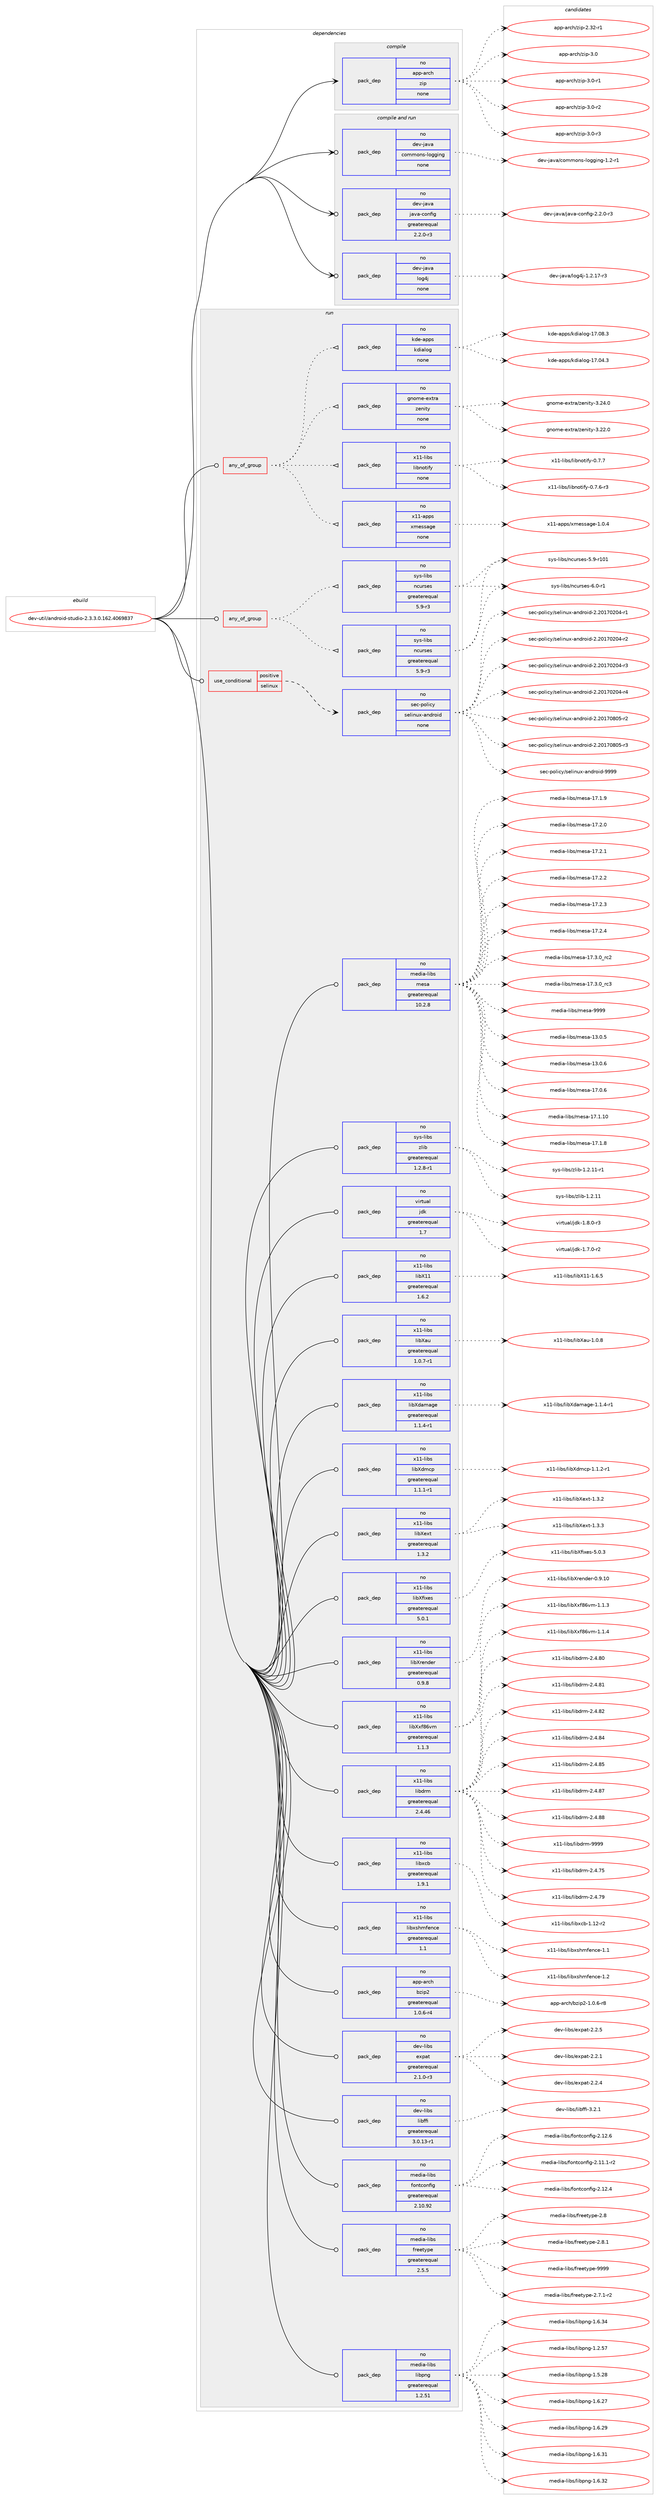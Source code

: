 digraph prolog {

# *************
# Graph options
# *************

newrank=true;
concentrate=true;
compound=true;
graph [rankdir=LR,fontname=Helvetica,fontsize=10,ranksep=1.5];#, ranksep=2.5, nodesep=0.2];
edge  [arrowhead=vee];
node  [fontname=Helvetica,fontsize=10];

# **********
# The ebuild
# **********

subgraph cluster_leftcol {
color=gray;
rank=same;
label=<<i>ebuild</i>>;
id [label="dev-util/android-studio-2.3.3.0.162.4069837", color=red, width=4, href="../dev-util/android-studio-2.3.3.0.162.4069837.svg"];
}

# ****************
# The dependencies
# ****************

subgraph cluster_midcol {
color=gray;
label=<<i>dependencies</i>>;
subgraph cluster_compile {
fillcolor="#eeeeee";
style=filled;
label=<<i>compile</i>>;
subgraph pack200093 {
dependency281475 [label=<<TABLE BORDER="0" CELLBORDER="1" CELLSPACING="0" CELLPADDING="4" WIDTH="220"><TR><TD ROWSPAN="6" CELLPADDING="30">pack_dep</TD></TR><TR><TD WIDTH="110">no</TD></TR><TR><TD>app-arch</TD></TR><TR><TD>zip</TD></TR><TR><TD>none</TD></TR><TR><TD></TD></TR></TABLE>>, shape=none, color=blue];
}
id:e -> dependency281475:w [weight=20,style="solid",arrowhead="vee"];
}
subgraph cluster_compileandrun {
fillcolor="#eeeeee";
style=filled;
label=<<i>compile and run</i>>;
subgraph pack200094 {
dependency281476 [label=<<TABLE BORDER="0" CELLBORDER="1" CELLSPACING="0" CELLPADDING="4" WIDTH="220"><TR><TD ROWSPAN="6" CELLPADDING="30">pack_dep</TD></TR><TR><TD WIDTH="110">no</TD></TR><TR><TD>dev-java</TD></TR><TR><TD>commons-logging</TD></TR><TR><TD>none</TD></TR><TR><TD></TD></TR></TABLE>>, shape=none, color=blue];
}
id:e -> dependency281476:w [weight=20,style="solid",arrowhead="odotvee"];
subgraph pack200095 {
dependency281477 [label=<<TABLE BORDER="0" CELLBORDER="1" CELLSPACING="0" CELLPADDING="4" WIDTH="220"><TR><TD ROWSPAN="6" CELLPADDING="30">pack_dep</TD></TR><TR><TD WIDTH="110">no</TD></TR><TR><TD>dev-java</TD></TR><TR><TD>java-config</TD></TR><TR><TD>greaterequal</TD></TR><TR><TD>2.2.0-r3</TD></TR></TABLE>>, shape=none, color=blue];
}
id:e -> dependency281477:w [weight=20,style="solid",arrowhead="odotvee"];
subgraph pack200096 {
dependency281478 [label=<<TABLE BORDER="0" CELLBORDER="1" CELLSPACING="0" CELLPADDING="4" WIDTH="220"><TR><TD ROWSPAN="6" CELLPADDING="30">pack_dep</TD></TR><TR><TD WIDTH="110">no</TD></TR><TR><TD>dev-java</TD></TR><TR><TD>log4j</TD></TR><TR><TD>none</TD></TR><TR><TD></TD></TR></TABLE>>, shape=none, color=blue];
}
id:e -> dependency281478:w [weight=20,style="solid",arrowhead="odotvee"];
}
subgraph cluster_run {
fillcolor="#eeeeee";
style=filled;
label=<<i>run</i>>;
subgraph any4141 {
dependency281479 [label=<<TABLE BORDER="0" CELLBORDER="1" CELLSPACING="0" CELLPADDING="4"><TR><TD CELLPADDING="10">any_of_group</TD></TR></TABLE>>, shape=none, color=red];subgraph pack200097 {
dependency281480 [label=<<TABLE BORDER="0" CELLBORDER="1" CELLSPACING="0" CELLPADDING="4" WIDTH="220"><TR><TD ROWSPAN="6" CELLPADDING="30">pack_dep</TD></TR><TR><TD WIDTH="110">no</TD></TR><TR><TD>gnome-extra</TD></TR><TR><TD>zenity</TD></TR><TR><TD>none</TD></TR><TR><TD></TD></TR></TABLE>>, shape=none, color=blue];
}
dependency281479:e -> dependency281480:w [weight=20,style="dotted",arrowhead="oinv"];
subgraph pack200098 {
dependency281481 [label=<<TABLE BORDER="0" CELLBORDER="1" CELLSPACING="0" CELLPADDING="4" WIDTH="220"><TR><TD ROWSPAN="6" CELLPADDING="30">pack_dep</TD></TR><TR><TD WIDTH="110">no</TD></TR><TR><TD>kde-apps</TD></TR><TR><TD>kdialog</TD></TR><TR><TD>none</TD></TR><TR><TD></TD></TR></TABLE>>, shape=none, color=blue];
}
dependency281479:e -> dependency281481:w [weight=20,style="dotted",arrowhead="oinv"];
subgraph pack200099 {
dependency281482 [label=<<TABLE BORDER="0" CELLBORDER="1" CELLSPACING="0" CELLPADDING="4" WIDTH="220"><TR><TD ROWSPAN="6" CELLPADDING="30">pack_dep</TD></TR><TR><TD WIDTH="110">no</TD></TR><TR><TD>x11-apps</TD></TR><TR><TD>xmessage</TD></TR><TR><TD>none</TD></TR><TR><TD></TD></TR></TABLE>>, shape=none, color=blue];
}
dependency281479:e -> dependency281482:w [weight=20,style="dotted",arrowhead="oinv"];
subgraph pack200100 {
dependency281483 [label=<<TABLE BORDER="0" CELLBORDER="1" CELLSPACING="0" CELLPADDING="4" WIDTH="220"><TR><TD ROWSPAN="6" CELLPADDING="30">pack_dep</TD></TR><TR><TD WIDTH="110">no</TD></TR><TR><TD>x11-libs</TD></TR><TR><TD>libnotify</TD></TR><TR><TD>none</TD></TR><TR><TD></TD></TR></TABLE>>, shape=none, color=blue];
}
dependency281479:e -> dependency281483:w [weight=20,style="dotted",arrowhead="oinv"];
}
id:e -> dependency281479:w [weight=20,style="solid",arrowhead="odot"];
subgraph any4142 {
dependency281484 [label=<<TABLE BORDER="0" CELLBORDER="1" CELLSPACING="0" CELLPADDING="4"><TR><TD CELLPADDING="10">any_of_group</TD></TR></TABLE>>, shape=none, color=red];subgraph pack200101 {
dependency281485 [label=<<TABLE BORDER="0" CELLBORDER="1" CELLSPACING="0" CELLPADDING="4" WIDTH="220"><TR><TD ROWSPAN="6" CELLPADDING="30">pack_dep</TD></TR><TR><TD WIDTH="110">no</TD></TR><TR><TD>sys-libs</TD></TR><TR><TD>ncurses</TD></TR><TR><TD>greaterequal</TD></TR><TR><TD>5.9-r3</TD></TR></TABLE>>, shape=none, color=blue];
}
dependency281484:e -> dependency281485:w [weight=20,style="dotted",arrowhead="oinv"];
subgraph pack200102 {
dependency281486 [label=<<TABLE BORDER="0" CELLBORDER="1" CELLSPACING="0" CELLPADDING="4" WIDTH="220"><TR><TD ROWSPAN="6" CELLPADDING="30">pack_dep</TD></TR><TR><TD WIDTH="110">no</TD></TR><TR><TD>sys-libs</TD></TR><TR><TD>ncurses</TD></TR><TR><TD>greaterequal</TD></TR><TR><TD>5.9-r3</TD></TR></TABLE>>, shape=none, color=blue];
}
dependency281484:e -> dependency281486:w [weight=20,style="dotted",arrowhead="oinv"];
}
id:e -> dependency281484:w [weight=20,style="solid",arrowhead="odot"];
subgraph cond77193 {
dependency281487 [label=<<TABLE BORDER="0" CELLBORDER="1" CELLSPACING="0" CELLPADDING="4"><TR><TD ROWSPAN="3" CELLPADDING="10">use_conditional</TD></TR><TR><TD>positive</TD></TR><TR><TD>selinux</TD></TR></TABLE>>, shape=none, color=red];
subgraph pack200103 {
dependency281488 [label=<<TABLE BORDER="0" CELLBORDER="1" CELLSPACING="0" CELLPADDING="4" WIDTH="220"><TR><TD ROWSPAN="6" CELLPADDING="30">pack_dep</TD></TR><TR><TD WIDTH="110">no</TD></TR><TR><TD>sec-policy</TD></TR><TR><TD>selinux-android</TD></TR><TR><TD>none</TD></TR><TR><TD></TD></TR></TABLE>>, shape=none, color=blue];
}
dependency281487:e -> dependency281488:w [weight=20,style="dashed",arrowhead="vee"];
}
id:e -> dependency281487:w [weight=20,style="solid",arrowhead="odot"];
subgraph pack200104 {
dependency281489 [label=<<TABLE BORDER="0" CELLBORDER="1" CELLSPACING="0" CELLPADDING="4" WIDTH="220"><TR><TD ROWSPAN="6" CELLPADDING="30">pack_dep</TD></TR><TR><TD WIDTH="110">no</TD></TR><TR><TD>app-arch</TD></TR><TR><TD>bzip2</TD></TR><TR><TD>greaterequal</TD></TR><TR><TD>1.0.6-r4</TD></TR></TABLE>>, shape=none, color=blue];
}
id:e -> dependency281489:w [weight=20,style="solid",arrowhead="odot"];
subgraph pack200105 {
dependency281490 [label=<<TABLE BORDER="0" CELLBORDER="1" CELLSPACING="0" CELLPADDING="4" WIDTH="220"><TR><TD ROWSPAN="6" CELLPADDING="30">pack_dep</TD></TR><TR><TD WIDTH="110">no</TD></TR><TR><TD>dev-libs</TD></TR><TR><TD>expat</TD></TR><TR><TD>greaterequal</TD></TR><TR><TD>2.1.0-r3</TD></TR></TABLE>>, shape=none, color=blue];
}
id:e -> dependency281490:w [weight=20,style="solid",arrowhead="odot"];
subgraph pack200106 {
dependency281491 [label=<<TABLE BORDER="0" CELLBORDER="1" CELLSPACING="0" CELLPADDING="4" WIDTH="220"><TR><TD ROWSPAN="6" CELLPADDING="30">pack_dep</TD></TR><TR><TD WIDTH="110">no</TD></TR><TR><TD>dev-libs</TD></TR><TR><TD>libffi</TD></TR><TR><TD>greaterequal</TD></TR><TR><TD>3.0.13-r1</TD></TR></TABLE>>, shape=none, color=blue];
}
id:e -> dependency281491:w [weight=20,style="solid",arrowhead="odot"];
subgraph pack200107 {
dependency281492 [label=<<TABLE BORDER="0" CELLBORDER="1" CELLSPACING="0" CELLPADDING="4" WIDTH="220"><TR><TD ROWSPAN="6" CELLPADDING="30">pack_dep</TD></TR><TR><TD WIDTH="110">no</TD></TR><TR><TD>media-libs</TD></TR><TR><TD>fontconfig</TD></TR><TR><TD>greaterequal</TD></TR><TR><TD>2.10.92</TD></TR></TABLE>>, shape=none, color=blue];
}
id:e -> dependency281492:w [weight=20,style="solid",arrowhead="odot"];
subgraph pack200108 {
dependency281493 [label=<<TABLE BORDER="0" CELLBORDER="1" CELLSPACING="0" CELLPADDING="4" WIDTH="220"><TR><TD ROWSPAN="6" CELLPADDING="30">pack_dep</TD></TR><TR><TD WIDTH="110">no</TD></TR><TR><TD>media-libs</TD></TR><TR><TD>freetype</TD></TR><TR><TD>greaterequal</TD></TR><TR><TD>2.5.5</TD></TR></TABLE>>, shape=none, color=blue];
}
id:e -> dependency281493:w [weight=20,style="solid",arrowhead="odot"];
subgraph pack200109 {
dependency281494 [label=<<TABLE BORDER="0" CELLBORDER="1" CELLSPACING="0" CELLPADDING="4" WIDTH="220"><TR><TD ROWSPAN="6" CELLPADDING="30">pack_dep</TD></TR><TR><TD WIDTH="110">no</TD></TR><TR><TD>media-libs</TD></TR><TR><TD>libpng</TD></TR><TR><TD>greaterequal</TD></TR><TR><TD>1.2.51</TD></TR></TABLE>>, shape=none, color=blue];
}
id:e -> dependency281494:w [weight=20,style="solid",arrowhead="odot"];
subgraph pack200110 {
dependency281495 [label=<<TABLE BORDER="0" CELLBORDER="1" CELLSPACING="0" CELLPADDING="4" WIDTH="220"><TR><TD ROWSPAN="6" CELLPADDING="30">pack_dep</TD></TR><TR><TD WIDTH="110">no</TD></TR><TR><TD>media-libs</TD></TR><TR><TD>mesa</TD></TR><TR><TD>greaterequal</TD></TR><TR><TD>10.2.8</TD></TR></TABLE>>, shape=none, color=blue];
}
id:e -> dependency281495:w [weight=20,style="solid",arrowhead="odot"];
subgraph pack200111 {
dependency281496 [label=<<TABLE BORDER="0" CELLBORDER="1" CELLSPACING="0" CELLPADDING="4" WIDTH="220"><TR><TD ROWSPAN="6" CELLPADDING="30">pack_dep</TD></TR><TR><TD WIDTH="110">no</TD></TR><TR><TD>sys-libs</TD></TR><TR><TD>zlib</TD></TR><TR><TD>greaterequal</TD></TR><TR><TD>1.2.8-r1</TD></TR></TABLE>>, shape=none, color=blue];
}
id:e -> dependency281496:w [weight=20,style="solid",arrowhead="odot"];
subgraph pack200112 {
dependency281497 [label=<<TABLE BORDER="0" CELLBORDER="1" CELLSPACING="0" CELLPADDING="4" WIDTH="220"><TR><TD ROWSPAN="6" CELLPADDING="30">pack_dep</TD></TR><TR><TD WIDTH="110">no</TD></TR><TR><TD>virtual</TD></TR><TR><TD>jdk</TD></TR><TR><TD>greaterequal</TD></TR><TR><TD>1.7</TD></TR></TABLE>>, shape=none, color=blue];
}
id:e -> dependency281497:w [weight=20,style="solid",arrowhead="odot"];
subgraph pack200113 {
dependency281498 [label=<<TABLE BORDER="0" CELLBORDER="1" CELLSPACING="0" CELLPADDING="4" WIDTH="220"><TR><TD ROWSPAN="6" CELLPADDING="30">pack_dep</TD></TR><TR><TD WIDTH="110">no</TD></TR><TR><TD>x11-libs</TD></TR><TR><TD>libX11</TD></TR><TR><TD>greaterequal</TD></TR><TR><TD>1.6.2</TD></TR></TABLE>>, shape=none, color=blue];
}
id:e -> dependency281498:w [weight=20,style="solid",arrowhead="odot"];
subgraph pack200114 {
dependency281499 [label=<<TABLE BORDER="0" CELLBORDER="1" CELLSPACING="0" CELLPADDING="4" WIDTH="220"><TR><TD ROWSPAN="6" CELLPADDING="30">pack_dep</TD></TR><TR><TD WIDTH="110">no</TD></TR><TR><TD>x11-libs</TD></TR><TR><TD>libXau</TD></TR><TR><TD>greaterequal</TD></TR><TR><TD>1.0.7-r1</TD></TR></TABLE>>, shape=none, color=blue];
}
id:e -> dependency281499:w [weight=20,style="solid",arrowhead="odot"];
subgraph pack200115 {
dependency281500 [label=<<TABLE BORDER="0" CELLBORDER="1" CELLSPACING="0" CELLPADDING="4" WIDTH="220"><TR><TD ROWSPAN="6" CELLPADDING="30">pack_dep</TD></TR><TR><TD WIDTH="110">no</TD></TR><TR><TD>x11-libs</TD></TR><TR><TD>libXdamage</TD></TR><TR><TD>greaterequal</TD></TR><TR><TD>1.1.4-r1</TD></TR></TABLE>>, shape=none, color=blue];
}
id:e -> dependency281500:w [weight=20,style="solid",arrowhead="odot"];
subgraph pack200116 {
dependency281501 [label=<<TABLE BORDER="0" CELLBORDER="1" CELLSPACING="0" CELLPADDING="4" WIDTH="220"><TR><TD ROWSPAN="6" CELLPADDING="30">pack_dep</TD></TR><TR><TD WIDTH="110">no</TD></TR><TR><TD>x11-libs</TD></TR><TR><TD>libXdmcp</TD></TR><TR><TD>greaterequal</TD></TR><TR><TD>1.1.1-r1</TD></TR></TABLE>>, shape=none, color=blue];
}
id:e -> dependency281501:w [weight=20,style="solid",arrowhead="odot"];
subgraph pack200117 {
dependency281502 [label=<<TABLE BORDER="0" CELLBORDER="1" CELLSPACING="0" CELLPADDING="4" WIDTH="220"><TR><TD ROWSPAN="6" CELLPADDING="30">pack_dep</TD></TR><TR><TD WIDTH="110">no</TD></TR><TR><TD>x11-libs</TD></TR><TR><TD>libXext</TD></TR><TR><TD>greaterequal</TD></TR><TR><TD>1.3.2</TD></TR></TABLE>>, shape=none, color=blue];
}
id:e -> dependency281502:w [weight=20,style="solid",arrowhead="odot"];
subgraph pack200118 {
dependency281503 [label=<<TABLE BORDER="0" CELLBORDER="1" CELLSPACING="0" CELLPADDING="4" WIDTH="220"><TR><TD ROWSPAN="6" CELLPADDING="30">pack_dep</TD></TR><TR><TD WIDTH="110">no</TD></TR><TR><TD>x11-libs</TD></TR><TR><TD>libXfixes</TD></TR><TR><TD>greaterequal</TD></TR><TR><TD>5.0.1</TD></TR></TABLE>>, shape=none, color=blue];
}
id:e -> dependency281503:w [weight=20,style="solid",arrowhead="odot"];
subgraph pack200119 {
dependency281504 [label=<<TABLE BORDER="0" CELLBORDER="1" CELLSPACING="0" CELLPADDING="4" WIDTH="220"><TR><TD ROWSPAN="6" CELLPADDING="30">pack_dep</TD></TR><TR><TD WIDTH="110">no</TD></TR><TR><TD>x11-libs</TD></TR><TR><TD>libXrender</TD></TR><TR><TD>greaterequal</TD></TR><TR><TD>0.9.8</TD></TR></TABLE>>, shape=none, color=blue];
}
id:e -> dependency281504:w [weight=20,style="solid",arrowhead="odot"];
subgraph pack200120 {
dependency281505 [label=<<TABLE BORDER="0" CELLBORDER="1" CELLSPACING="0" CELLPADDING="4" WIDTH="220"><TR><TD ROWSPAN="6" CELLPADDING="30">pack_dep</TD></TR><TR><TD WIDTH="110">no</TD></TR><TR><TD>x11-libs</TD></TR><TR><TD>libXxf86vm</TD></TR><TR><TD>greaterequal</TD></TR><TR><TD>1.1.3</TD></TR></TABLE>>, shape=none, color=blue];
}
id:e -> dependency281505:w [weight=20,style="solid",arrowhead="odot"];
subgraph pack200121 {
dependency281506 [label=<<TABLE BORDER="0" CELLBORDER="1" CELLSPACING="0" CELLPADDING="4" WIDTH="220"><TR><TD ROWSPAN="6" CELLPADDING="30">pack_dep</TD></TR><TR><TD WIDTH="110">no</TD></TR><TR><TD>x11-libs</TD></TR><TR><TD>libdrm</TD></TR><TR><TD>greaterequal</TD></TR><TR><TD>2.4.46</TD></TR></TABLE>>, shape=none, color=blue];
}
id:e -> dependency281506:w [weight=20,style="solid",arrowhead="odot"];
subgraph pack200122 {
dependency281507 [label=<<TABLE BORDER="0" CELLBORDER="1" CELLSPACING="0" CELLPADDING="4" WIDTH="220"><TR><TD ROWSPAN="6" CELLPADDING="30">pack_dep</TD></TR><TR><TD WIDTH="110">no</TD></TR><TR><TD>x11-libs</TD></TR><TR><TD>libxcb</TD></TR><TR><TD>greaterequal</TD></TR><TR><TD>1.9.1</TD></TR></TABLE>>, shape=none, color=blue];
}
id:e -> dependency281507:w [weight=20,style="solid",arrowhead="odot"];
subgraph pack200123 {
dependency281508 [label=<<TABLE BORDER="0" CELLBORDER="1" CELLSPACING="0" CELLPADDING="4" WIDTH="220"><TR><TD ROWSPAN="6" CELLPADDING="30">pack_dep</TD></TR><TR><TD WIDTH="110">no</TD></TR><TR><TD>x11-libs</TD></TR><TR><TD>libxshmfence</TD></TR><TR><TD>greaterequal</TD></TR><TR><TD>1.1</TD></TR></TABLE>>, shape=none, color=blue];
}
id:e -> dependency281508:w [weight=20,style="solid",arrowhead="odot"];
}
}

# **************
# The candidates
# **************

subgraph cluster_choices {
rank=same;
color=gray;
label=<<i>candidates</i>>;

subgraph choice200093 {
color=black;
nodesep=1;
choice971121124597114991044712210511245504651504511449 [label="app-arch/zip-2.32-r1", color=red, width=4,href="../app-arch/zip-2.32-r1.svg"];
choice971121124597114991044712210511245514648 [label="app-arch/zip-3.0", color=red, width=4,href="../app-arch/zip-3.0.svg"];
choice9711211245971149910447122105112455146484511449 [label="app-arch/zip-3.0-r1", color=red, width=4,href="../app-arch/zip-3.0-r1.svg"];
choice9711211245971149910447122105112455146484511450 [label="app-arch/zip-3.0-r2", color=red, width=4,href="../app-arch/zip-3.0-r2.svg"];
choice9711211245971149910447122105112455146484511451 [label="app-arch/zip-3.0-r3", color=red, width=4,href="../app-arch/zip-3.0-r3.svg"];
dependency281475:e -> choice971121124597114991044712210511245504651504511449:w [style=dotted,weight="100"];
dependency281475:e -> choice971121124597114991044712210511245514648:w [style=dotted,weight="100"];
dependency281475:e -> choice9711211245971149910447122105112455146484511449:w [style=dotted,weight="100"];
dependency281475:e -> choice9711211245971149910447122105112455146484511450:w [style=dotted,weight="100"];
dependency281475:e -> choice9711211245971149910447122105112455146484511451:w [style=dotted,weight="100"];
}
subgraph choice200094 {
color=black;
nodesep=1;
choice100101118451069711897479911110910911111011545108111103103105110103454946504511449 [label="dev-java/commons-logging-1.2-r1", color=red, width=4,href="../dev-java/commons-logging-1.2-r1.svg"];
dependency281476:e -> choice100101118451069711897479911110910911111011545108111103103105110103454946504511449:w [style=dotted,weight="100"];
}
subgraph choice200095 {
color=black;
nodesep=1;
choice10010111845106971189747106971189745991111101021051034550465046484511451 [label="dev-java/java-config-2.2.0-r3", color=red, width=4,href="../dev-java/java-config-2.2.0-r3.svg"];
dependency281477:e -> choice10010111845106971189747106971189745991111101021051034550465046484511451:w [style=dotted,weight="100"];
}
subgraph choice200096 {
color=black;
nodesep=1;
choice1001011184510697118974710811110352106454946504649554511451 [label="dev-java/log4j-1.2.17-r3", color=red, width=4,href="../dev-java/log4j-1.2.17-r3.svg"];
dependency281478:e -> choice1001011184510697118974710811110352106454946504649554511451:w [style=dotted,weight="100"];
}
subgraph choice200097 {
color=black;
nodesep=1;
choice10311011110910145101120116114974712210111010511612145514650504648 [label="gnome-extra/zenity-3.22.0", color=red, width=4,href="../gnome-extra/zenity-3.22.0.svg"];
choice10311011110910145101120116114974712210111010511612145514650524648 [label="gnome-extra/zenity-3.24.0", color=red, width=4,href="../gnome-extra/zenity-3.24.0.svg"];
dependency281480:e -> choice10311011110910145101120116114974712210111010511612145514650504648:w [style=dotted,weight="100"];
dependency281480:e -> choice10311011110910145101120116114974712210111010511612145514650524648:w [style=dotted,weight="100"];
}
subgraph choice200098 {
color=black;
nodesep=1;
choice107100101459711211211547107100105971081111034549554648524651 [label="kde-apps/kdialog-17.04.3", color=red, width=4,href="../kde-apps/kdialog-17.04.3.svg"];
choice107100101459711211211547107100105971081111034549554648564651 [label="kde-apps/kdialog-17.08.3", color=red, width=4,href="../kde-apps/kdialog-17.08.3.svg"];
dependency281481:e -> choice107100101459711211211547107100105971081111034549554648524651:w [style=dotted,weight="100"];
dependency281481:e -> choice107100101459711211211547107100105971081111034549554648564651:w [style=dotted,weight="100"];
}
subgraph choice200099 {
color=black;
nodesep=1;
choice120494945971121121154712010910111511597103101454946484652 [label="x11-apps/xmessage-1.0.4", color=red, width=4,href="../x11-apps/xmessage-1.0.4.svg"];
dependency281482:e -> choice120494945971121121154712010910111511597103101454946484652:w [style=dotted,weight="100"];
}
subgraph choice200100 {
color=black;
nodesep=1;
choice1204949451081059811547108105981101111161051021214548465546544511451 [label="x11-libs/libnotify-0.7.6-r3", color=red, width=4,href="../x11-libs/libnotify-0.7.6-r3.svg"];
choice120494945108105981154710810598110111116105102121454846554655 [label="x11-libs/libnotify-0.7.7", color=red, width=4,href="../x11-libs/libnotify-0.7.7.svg"];
dependency281483:e -> choice1204949451081059811547108105981101111161051021214548465546544511451:w [style=dotted,weight="100"];
dependency281483:e -> choice120494945108105981154710810598110111116105102121454846554655:w [style=dotted,weight="100"];
}
subgraph choice200101 {
color=black;
nodesep=1;
choice115121115451081059811547110991171141151011154553465745114494849 [label="sys-libs/ncurses-5.9-r101", color=red, width=4,href="../sys-libs/ncurses-5.9-r101.svg"];
choice11512111545108105981154711099117114115101115455446484511449 [label="sys-libs/ncurses-6.0-r1", color=red, width=4,href="../sys-libs/ncurses-6.0-r1.svg"];
dependency281485:e -> choice115121115451081059811547110991171141151011154553465745114494849:w [style=dotted,weight="100"];
dependency281485:e -> choice11512111545108105981154711099117114115101115455446484511449:w [style=dotted,weight="100"];
}
subgraph choice200102 {
color=black;
nodesep=1;
choice115121115451081059811547110991171141151011154553465745114494849 [label="sys-libs/ncurses-5.9-r101", color=red, width=4,href="../sys-libs/ncurses-5.9-r101.svg"];
choice11512111545108105981154711099117114115101115455446484511449 [label="sys-libs/ncurses-6.0-r1", color=red, width=4,href="../sys-libs/ncurses-6.0-r1.svg"];
dependency281486:e -> choice115121115451081059811547110991171141151011154553465745114494849:w [style=dotted,weight="100"];
dependency281486:e -> choice11512111545108105981154711099117114115101115455446484511449:w [style=dotted,weight="100"];
}
subgraph choice200103 {
color=black;
nodesep=1;
choice11510199451121111081059912147115101108105110117120459711010011411110510045504650484955485048524511449 [label="sec-policy/selinux-android-2.20170204-r1", color=red, width=4,href="../sec-policy/selinux-android-2.20170204-r1.svg"];
choice11510199451121111081059912147115101108105110117120459711010011411110510045504650484955485048524511450 [label="sec-policy/selinux-android-2.20170204-r2", color=red, width=4,href="../sec-policy/selinux-android-2.20170204-r2.svg"];
choice11510199451121111081059912147115101108105110117120459711010011411110510045504650484955485048524511451 [label="sec-policy/selinux-android-2.20170204-r3", color=red, width=4,href="../sec-policy/selinux-android-2.20170204-r3.svg"];
choice11510199451121111081059912147115101108105110117120459711010011411110510045504650484955485048524511452 [label="sec-policy/selinux-android-2.20170204-r4", color=red, width=4,href="../sec-policy/selinux-android-2.20170204-r4.svg"];
choice11510199451121111081059912147115101108105110117120459711010011411110510045504650484955485648534511450 [label="sec-policy/selinux-android-2.20170805-r2", color=red, width=4,href="../sec-policy/selinux-android-2.20170805-r2.svg"];
choice11510199451121111081059912147115101108105110117120459711010011411110510045504650484955485648534511451 [label="sec-policy/selinux-android-2.20170805-r3", color=red, width=4,href="../sec-policy/selinux-android-2.20170805-r3.svg"];
choice1151019945112111108105991214711510110810511011712045971101001141111051004557575757 [label="sec-policy/selinux-android-9999", color=red, width=4,href="../sec-policy/selinux-android-9999.svg"];
dependency281488:e -> choice11510199451121111081059912147115101108105110117120459711010011411110510045504650484955485048524511449:w [style=dotted,weight="100"];
dependency281488:e -> choice11510199451121111081059912147115101108105110117120459711010011411110510045504650484955485048524511450:w [style=dotted,weight="100"];
dependency281488:e -> choice11510199451121111081059912147115101108105110117120459711010011411110510045504650484955485048524511451:w [style=dotted,weight="100"];
dependency281488:e -> choice11510199451121111081059912147115101108105110117120459711010011411110510045504650484955485048524511452:w [style=dotted,weight="100"];
dependency281488:e -> choice11510199451121111081059912147115101108105110117120459711010011411110510045504650484955485648534511450:w [style=dotted,weight="100"];
dependency281488:e -> choice11510199451121111081059912147115101108105110117120459711010011411110510045504650484955485648534511451:w [style=dotted,weight="100"];
dependency281488:e -> choice1151019945112111108105991214711510110810511011712045971101001141111051004557575757:w [style=dotted,weight="100"];
}
subgraph choice200104 {
color=black;
nodesep=1;
choice971121124597114991044798122105112504549464846544511456 [label="app-arch/bzip2-1.0.6-r8", color=red, width=4,href="../app-arch/bzip2-1.0.6-r8.svg"];
dependency281489:e -> choice971121124597114991044798122105112504549464846544511456:w [style=dotted,weight="100"];
}
subgraph choice200105 {
color=black;
nodesep=1;
choice10010111845108105981154710112011297116455046504649 [label="dev-libs/expat-2.2.1", color=red, width=4,href="../dev-libs/expat-2.2.1.svg"];
choice10010111845108105981154710112011297116455046504652 [label="dev-libs/expat-2.2.4", color=red, width=4,href="../dev-libs/expat-2.2.4.svg"];
choice10010111845108105981154710112011297116455046504653 [label="dev-libs/expat-2.2.5", color=red, width=4,href="../dev-libs/expat-2.2.5.svg"];
dependency281490:e -> choice10010111845108105981154710112011297116455046504649:w [style=dotted,weight="100"];
dependency281490:e -> choice10010111845108105981154710112011297116455046504652:w [style=dotted,weight="100"];
dependency281490:e -> choice10010111845108105981154710112011297116455046504653:w [style=dotted,weight="100"];
}
subgraph choice200106 {
color=black;
nodesep=1;
choice10010111845108105981154710810598102102105455146504649 [label="dev-libs/libffi-3.2.1", color=red, width=4,href="../dev-libs/libffi-3.2.1.svg"];
dependency281491:e -> choice10010111845108105981154710810598102102105455146504649:w [style=dotted,weight="100"];
}
subgraph choice200107 {
color=black;
nodesep=1;
choice1091011001059745108105981154710211111011699111110102105103455046494946494511450 [label="media-libs/fontconfig-2.11.1-r2", color=red, width=4,href="../media-libs/fontconfig-2.11.1-r2.svg"];
choice109101100105974510810598115471021111101169911111010210510345504649504652 [label="media-libs/fontconfig-2.12.4", color=red, width=4,href="../media-libs/fontconfig-2.12.4.svg"];
choice109101100105974510810598115471021111101169911111010210510345504649504654 [label="media-libs/fontconfig-2.12.6", color=red, width=4,href="../media-libs/fontconfig-2.12.6.svg"];
dependency281492:e -> choice1091011001059745108105981154710211111011699111110102105103455046494946494511450:w [style=dotted,weight="100"];
dependency281492:e -> choice109101100105974510810598115471021111101169911111010210510345504649504652:w [style=dotted,weight="100"];
dependency281492:e -> choice109101100105974510810598115471021111101169911111010210510345504649504654:w [style=dotted,weight="100"];
}
subgraph choice200108 {
color=black;
nodesep=1;
choice109101100105974510810598115471021141011011161211121014550465546494511450 [label="media-libs/freetype-2.7.1-r2", color=red, width=4,href="../media-libs/freetype-2.7.1-r2.svg"];
choice1091011001059745108105981154710211410110111612111210145504656 [label="media-libs/freetype-2.8", color=red, width=4,href="../media-libs/freetype-2.8.svg"];
choice10910110010597451081059811547102114101101116121112101455046564649 [label="media-libs/freetype-2.8.1", color=red, width=4,href="../media-libs/freetype-2.8.1.svg"];
choice109101100105974510810598115471021141011011161211121014557575757 [label="media-libs/freetype-9999", color=red, width=4,href="../media-libs/freetype-9999.svg"];
dependency281493:e -> choice109101100105974510810598115471021141011011161211121014550465546494511450:w [style=dotted,weight="100"];
dependency281493:e -> choice1091011001059745108105981154710211410110111612111210145504656:w [style=dotted,weight="100"];
dependency281493:e -> choice10910110010597451081059811547102114101101116121112101455046564649:w [style=dotted,weight="100"];
dependency281493:e -> choice109101100105974510810598115471021141011011161211121014557575757:w [style=dotted,weight="100"];
}
subgraph choice200109 {
color=black;
nodesep=1;
choice109101100105974510810598115471081059811211010345494650465355 [label="media-libs/libpng-1.2.57", color=red, width=4,href="../media-libs/libpng-1.2.57.svg"];
choice109101100105974510810598115471081059811211010345494653465056 [label="media-libs/libpng-1.5.28", color=red, width=4,href="../media-libs/libpng-1.5.28.svg"];
choice109101100105974510810598115471081059811211010345494654465055 [label="media-libs/libpng-1.6.27", color=red, width=4,href="../media-libs/libpng-1.6.27.svg"];
choice109101100105974510810598115471081059811211010345494654465057 [label="media-libs/libpng-1.6.29", color=red, width=4,href="../media-libs/libpng-1.6.29.svg"];
choice109101100105974510810598115471081059811211010345494654465149 [label="media-libs/libpng-1.6.31", color=red, width=4,href="../media-libs/libpng-1.6.31.svg"];
choice109101100105974510810598115471081059811211010345494654465150 [label="media-libs/libpng-1.6.32", color=red, width=4,href="../media-libs/libpng-1.6.32.svg"];
choice109101100105974510810598115471081059811211010345494654465152 [label="media-libs/libpng-1.6.34", color=red, width=4,href="../media-libs/libpng-1.6.34.svg"];
dependency281494:e -> choice109101100105974510810598115471081059811211010345494650465355:w [style=dotted,weight="100"];
dependency281494:e -> choice109101100105974510810598115471081059811211010345494653465056:w [style=dotted,weight="100"];
dependency281494:e -> choice109101100105974510810598115471081059811211010345494654465055:w [style=dotted,weight="100"];
dependency281494:e -> choice109101100105974510810598115471081059811211010345494654465057:w [style=dotted,weight="100"];
dependency281494:e -> choice109101100105974510810598115471081059811211010345494654465149:w [style=dotted,weight="100"];
dependency281494:e -> choice109101100105974510810598115471081059811211010345494654465150:w [style=dotted,weight="100"];
dependency281494:e -> choice109101100105974510810598115471081059811211010345494654465152:w [style=dotted,weight="100"];
}
subgraph choice200110 {
color=black;
nodesep=1;
choice109101100105974510810598115471091011159745495146484653 [label="media-libs/mesa-13.0.5", color=red, width=4,href="../media-libs/mesa-13.0.5.svg"];
choice109101100105974510810598115471091011159745495146484654 [label="media-libs/mesa-13.0.6", color=red, width=4,href="../media-libs/mesa-13.0.6.svg"];
choice109101100105974510810598115471091011159745495546484654 [label="media-libs/mesa-17.0.6", color=red, width=4,href="../media-libs/mesa-17.0.6.svg"];
choice10910110010597451081059811547109101115974549554649464948 [label="media-libs/mesa-17.1.10", color=red, width=4,href="../media-libs/mesa-17.1.10.svg"];
choice109101100105974510810598115471091011159745495546494656 [label="media-libs/mesa-17.1.8", color=red, width=4,href="../media-libs/mesa-17.1.8.svg"];
choice109101100105974510810598115471091011159745495546494657 [label="media-libs/mesa-17.1.9", color=red, width=4,href="../media-libs/mesa-17.1.9.svg"];
choice109101100105974510810598115471091011159745495546504648 [label="media-libs/mesa-17.2.0", color=red, width=4,href="../media-libs/mesa-17.2.0.svg"];
choice109101100105974510810598115471091011159745495546504649 [label="media-libs/mesa-17.2.1", color=red, width=4,href="../media-libs/mesa-17.2.1.svg"];
choice109101100105974510810598115471091011159745495546504650 [label="media-libs/mesa-17.2.2", color=red, width=4,href="../media-libs/mesa-17.2.2.svg"];
choice109101100105974510810598115471091011159745495546504651 [label="media-libs/mesa-17.2.3", color=red, width=4,href="../media-libs/mesa-17.2.3.svg"];
choice109101100105974510810598115471091011159745495546504652 [label="media-libs/mesa-17.2.4", color=red, width=4,href="../media-libs/mesa-17.2.4.svg"];
choice109101100105974510810598115471091011159745495546514648951149950 [label="media-libs/mesa-17.3.0_rc2", color=red, width=4,href="../media-libs/mesa-17.3.0_rc2.svg"];
choice109101100105974510810598115471091011159745495546514648951149951 [label="media-libs/mesa-17.3.0_rc3", color=red, width=4,href="../media-libs/mesa-17.3.0_rc3.svg"];
choice10910110010597451081059811547109101115974557575757 [label="media-libs/mesa-9999", color=red, width=4,href="../media-libs/mesa-9999.svg"];
dependency281495:e -> choice109101100105974510810598115471091011159745495146484653:w [style=dotted,weight="100"];
dependency281495:e -> choice109101100105974510810598115471091011159745495146484654:w [style=dotted,weight="100"];
dependency281495:e -> choice109101100105974510810598115471091011159745495546484654:w [style=dotted,weight="100"];
dependency281495:e -> choice10910110010597451081059811547109101115974549554649464948:w [style=dotted,weight="100"];
dependency281495:e -> choice109101100105974510810598115471091011159745495546494656:w [style=dotted,weight="100"];
dependency281495:e -> choice109101100105974510810598115471091011159745495546494657:w [style=dotted,weight="100"];
dependency281495:e -> choice109101100105974510810598115471091011159745495546504648:w [style=dotted,weight="100"];
dependency281495:e -> choice109101100105974510810598115471091011159745495546504649:w [style=dotted,weight="100"];
dependency281495:e -> choice109101100105974510810598115471091011159745495546504650:w [style=dotted,weight="100"];
dependency281495:e -> choice109101100105974510810598115471091011159745495546504651:w [style=dotted,weight="100"];
dependency281495:e -> choice109101100105974510810598115471091011159745495546504652:w [style=dotted,weight="100"];
dependency281495:e -> choice109101100105974510810598115471091011159745495546514648951149950:w [style=dotted,weight="100"];
dependency281495:e -> choice109101100105974510810598115471091011159745495546514648951149951:w [style=dotted,weight="100"];
dependency281495:e -> choice10910110010597451081059811547109101115974557575757:w [style=dotted,weight="100"];
}
subgraph choice200111 {
color=black;
nodesep=1;
choice1151211154510810598115471221081059845494650464949 [label="sys-libs/zlib-1.2.11", color=red, width=4,href="../sys-libs/zlib-1.2.11.svg"];
choice11512111545108105981154712210810598454946504649494511449 [label="sys-libs/zlib-1.2.11-r1", color=red, width=4,href="../sys-libs/zlib-1.2.11-r1.svg"];
dependency281496:e -> choice1151211154510810598115471221081059845494650464949:w [style=dotted,weight="100"];
dependency281496:e -> choice11512111545108105981154712210810598454946504649494511449:w [style=dotted,weight="100"];
}
subgraph choice200112 {
color=black;
nodesep=1;
choice11810511411611797108471061001074549465546484511450 [label="virtual/jdk-1.7.0-r2", color=red, width=4,href="../virtual/jdk-1.7.0-r2.svg"];
choice11810511411611797108471061001074549465646484511451 [label="virtual/jdk-1.8.0-r3", color=red, width=4,href="../virtual/jdk-1.8.0-r3.svg"];
dependency281497:e -> choice11810511411611797108471061001074549465546484511450:w [style=dotted,weight="100"];
dependency281497:e -> choice11810511411611797108471061001074549465646484511451:w [style=dotted,weight="100"];
}
subgraph choice200113 {
color=black;
nodesep=1;
choice120494945108105981154710810598884949454946544653 [label="x11-libs/libX11-1.6.5", color=red, width=4,href="../x11-libs/libX11-1.6.5.svg"];
dependency281498:e -> choice120494945108105981154710810598884949454946544653:w [style=dotted,weight="100"];
}
subgraph choice200114 {
color=black;
nodesep=1;
choice1204949451081059811547108105988897117454946484656 [label="x11-libs/libXau-1.0.8", color=red, width=4,href="../x11-libs/libXau-1.0.8.svg"];
dependency281499:e -> choice1204949451081059811547108105988897117454946484656:w [style=dotted,weight="100"];
}
subgraph choice200115 {
color=black;
nodesep=1;
choice1204949451081059811547108105988810097109971031014549464946524511449 [label="x11-libs/libXdamage-1.1.4-r1", color=red, width=4,href="../x11-libs/libXdamage-1.1.4-r1.svg"];
dependency281500:e -> choice1204949451081059811547108105988810097109971031014549464946524511449:w [style=dotted,weight="100"];
}
subgraph choice200116 {
color=black;
nodesep=1;
choice12049494510810598115471081059888100109991124549464946504511449 [label="x11-libs/libXdmcp-1.1.2-r1", color=red, width=4,href="../x11-libs/libXdmcp-1.1.2-r1.svg"];
dependency281501:e -> choice12049494510810598115471081059888100109991124549464946504511449:w [style=dotted,weight="100"];
}
subgraph choice200117 {
color=black;
nodesep=1;
choice12049494510810598115471081059888101120116454946514650 [label="x11-libs/libXext-1.3.2", color=red, width=4,href="../x11-libs/libXext-1.3.2.svg"];
choice12049494510810598115471081059888101120116454946514651 [label="x11-libs/libXext-1.3.3", color=red, width=4,href="../x11-libs/libXext-1.3.3.svg"];
dependency281502:e -> choice12049494510810598115471081059888101120116454946514650:w [style=dotted,weight="100"];
dependency281502:e -> choice12049494510810598115471081059888101120116454946514651:w [style=dotted,weight="100"];
}
subgraph choice200118 {
color=black;
nodesep=1;
choice12049494510810598115471081059888102105120101115455346484651 [label="x11-libs/libXfixes-5.0.3", color=red, width=4,href="../x11-libs/libXfixes-5.0.3.svg"];
dependency281503:e -> choice12049494510810598115471081059888102105120101115455346484651:w [style=dotted,weight="100"];
}
subgraph choice200119 {
color=black;
nodesep=1;
choice1204949451081059811547108105988811410111010010111445484657464948 [label="x11-libs/libXrender-0.9.10", color=red, width=4,href="../x11-libs/libXrender-0.9.10.svg"];
dependency281504:e -> choice1204949451081059811547108105988811410111010010111445484657464948:w [style=dotted,weight="100"];
}
subgraph choice200120 {
color=black;
nodesep=1;
choice120494945108105981154710810598881201025654118109454946494651 [label="x11-libs/libXxf86vm-1.1.3", color=red, width=4,href="../x11-libs/libXxf86vm-1.1.3.svg"];
choice120494945108105981154710810598881201025654118109454946494652 [label="x11-libs/libXxf86vm-1.1.4", color=red, width=4,href="../x11-libs/libXxf86vm-1.1.4.svg"];
dependency281505:e -> choice120494945108105981154710810598881201025654118109454946494651:w [style=dotted,weight="100"];
dependency281505:e -> choice120494945108105981154710810598881201025654118109454946494652:w [style=dotted,weight="100"];
}
subgraph choice200121 {
color=black;
nodesep=1;
choice12049494510810598115471081059810011410945504652465553 [label="x11-libs/libdrm-2.4.75", color=red, width=4,href="../x11-libs/libdrm-2.4.75.svg"];
choice12049494510810598115471081059810011410945504652465557 [label="x11-libs/libdrm-2.4.79", color=red, width=4,href="../x11-libs/libdrm-2.4.79.svg"];
choice12049494510810598115471081059810011410945504652465648 [label="x11-libs/libdrm-2.4.80", color=red, width=4,href="../x11-libs/libdrm-2.4.80.svg"];
choice12049494510810598115471081059810011410945504652465649 [label="x11-libs/libdrm-2.4.81", color=red, width=4,href="../x11-libs/libdrm-2.4.81.svg"];
choice12049494510810598115471081059810011410945504652465650 [label="x11-libs/libdrm-2.4.82", color=red, width=4,href="../x11-libs/libdrm-2.4.82.svg"];
choice12049494510810598115471081059810011410945504652465652 [label="x11-libs/libdrm-2.4.84", color=red, width=4,href="../x11-libs/libdrm-2.4.84.svg"];
choice12049494510810598115471081059810011410945504652465653 [label="x11-libs/libdrm-2.4.85", color=red, width=4,href="../x11-libs/libdrm-2.4.85.svg"];
choice12049494510810598115471081059810011410945504652465655 [label="x11-libs/libdrm-2.4.87", color=red, width=4,href="../x11-libs/libdrm-2.4.87.svg"];
choice12049494510810598115471081059810011410945504652465656 [label="x11-libs/libdrm-2.4.88", color=red, width=4,href="../x11-libs/libdrm-2.4.88.svg"];
choice1204949451081059811547108105981001141094557575757 [label="x11-libs/libdrm-9999", color=red, width=4,href="../x11-libs/libdrm-9999.svg"];
dependency281506:e -> choice12049494510810598115471081059810011410945504652465553:w [style=dotted,weight="100"];
dependency281506:e -> choice12049494510810598115471081059810011410945504652465557:w [style=dotted,weight="100"];
dependency281506:e -> choice12049494510810598115471081059810011410945504652465648:w [style=dotted,weight="100"];
dependency281506:e -> choice12049494510810598115471081059810011410945504652465649:w [style=dotted,weight="100"];
dependency281506:e -> choice12049494510810598115471081059810011410945504652465650:w [style=dotted,weight="100"];
dependency281506:e -> choice12049494510810598115471081059810011410945504652465652:w [style=dotted,weight="100"];
dependency281506:e -> choice12049494510810598115471081059810011410945504652465653:w [style=dotted,weight="100"];
dependency281506:e -> choice12049494510810598115471081059810011410945504652465655:w [style=dotted,weight="100"];
dependency281506:e -> choice12049494510810598115471081059810011410945504652465656:w [style=dotted,weight="100"];
dependency281506:e -> choice1204949451081059811547108105981001141094557575757:w [style=dotted,weight="100"];
}
subgraph choice200122 {
color=black;
nodesep=1;
choice120494945108105981154710810598120999845494649504511450 [label="x11-libs/libxcb-1.12-r2", color=red, width=4,href="../x11-libs/libxcb-1.12-r2.svg"];
dependency281507:e -> choice120494945108105981154710810598120999845494649504511450:w [style=dotted,weight="100"];
}
subgraph choice200123 {
color=black;
nodesep=1;
choice1204949451081059811547108105981201151041091021011109910145494649 [label="x11-libs/libxshmfence-1.1", color=red, width=4,href="../x11-libs/libxshmfence-1.1.svg"];
choice1204949451081059811547108105981201151041091021011109910145494650 [label="x11-libs/libxshmfence-1.2", color=red, width=4,href="../x11-libs/libxshmfence-1.2.svg"];
dependency281508:e -> choice1204949451081059811547108105981201151041091021011109910145494649:w [style=dotted,weight="100"];
dependency281508:e -> choice1204949451081059811547108105981201151041091021011109910145494650:w [style=dotted,weight="100"];
}
}

}
